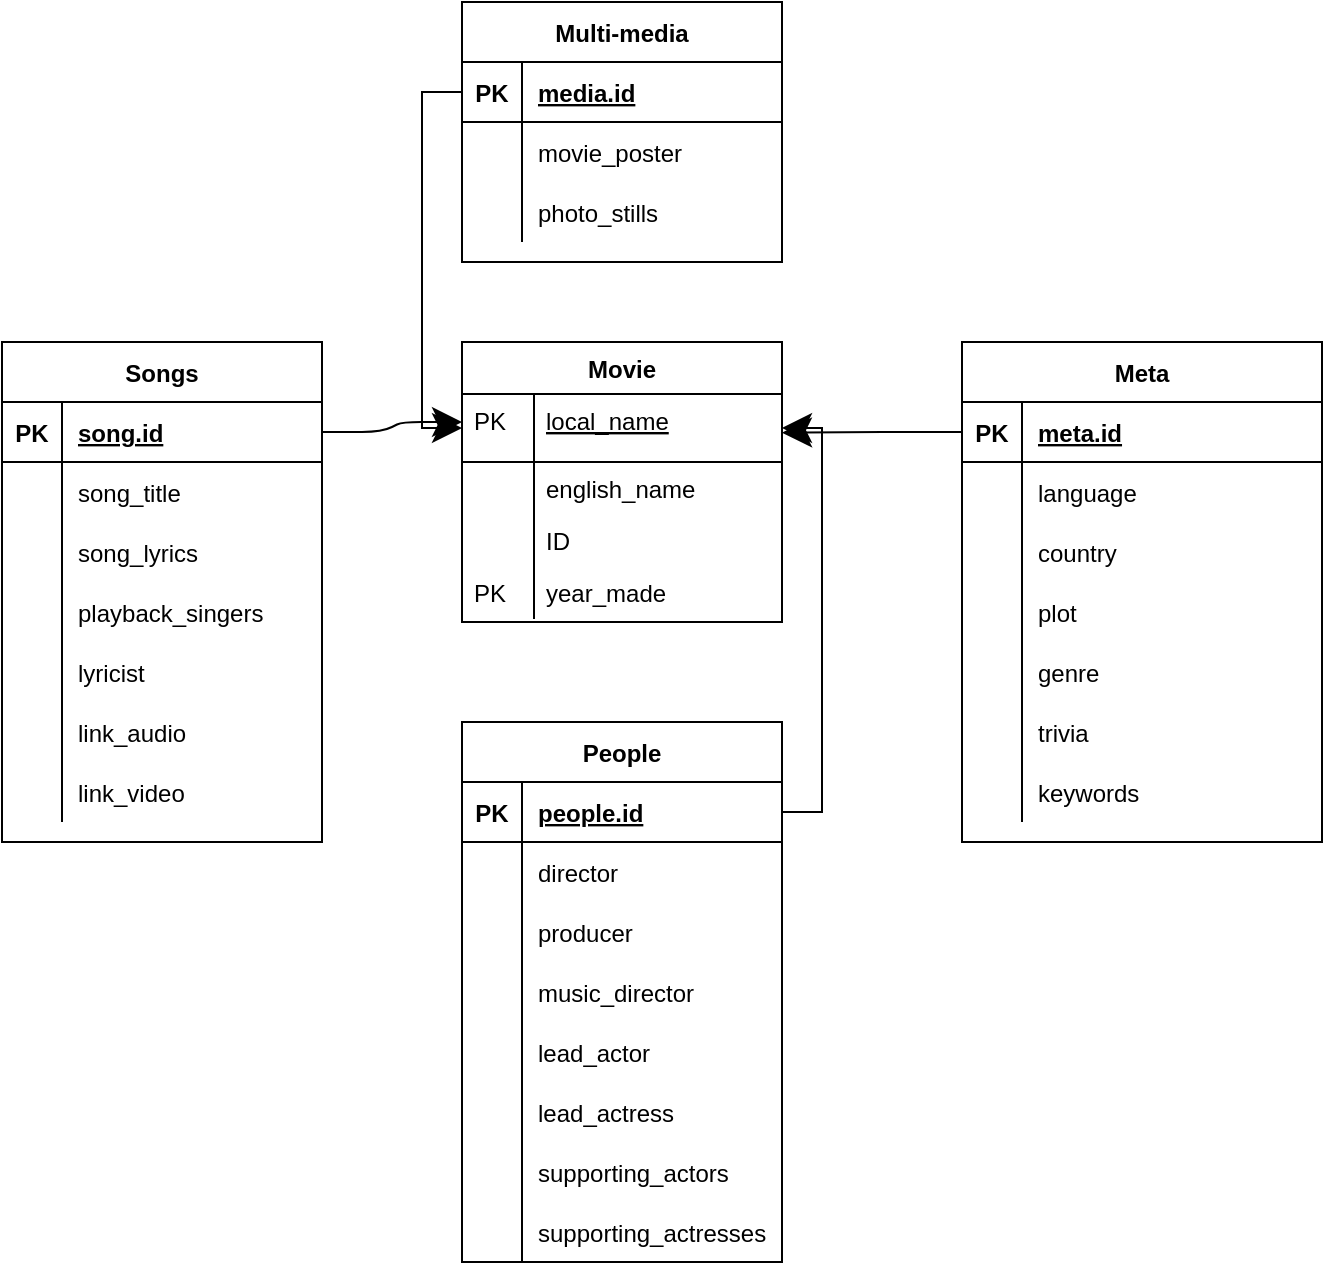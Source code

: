<mxfile version="13.2.4" type="github"><diagram id="C5RBs43oDa-KdzZeNtuy" name="Page-1"><mxGraphModel dx="1185" dy="613" grid="1" gridSize="10" guides="1" tooltips="1" connect="1" arrows="1" fold="1" page="1" pageScale="1" pageWidth="827" pageHeight="1169" math="0" shadow="0"><root><mxCell id="WIyWlLk6GJQsqaUBKTNV-0"/><mxCell id="WIyWlLk6GJQsqaUBKTNV-1" parent="WIyWlLk6GJQsqaUBKTNV-0"/><mxCell id="zkfFHV4jXpPFQw0GAbJ--51" value="Movie" style="swimlane;fontStyle=1;childLayout=stackLayout;horizontal=1;startSize=26;horizontalStack=0;resizeParent=1;resizeLast=0;collapsible=1;marginBottom=0;rounded=0;shadow=0;strokeWidth=1;" parent="WIyWlLk6GJQsqaUBKTNV-1" vertex="1"><mxGeometry x="260" y="220" width="160" height="140" as="geometry"><mxRectangle x="20" y="80" width="160" height="26" as="alternateBounds"/></mxGeometry></mxCell><mxCell id="zkfFHV4jXpPFQw0GAbJ--52" value="local_name" style="shape=partialRectangle;top=0;left=0;right=0;bottom=1;align=left;verticalAlign=top;fillColor=none;spacingLeft=40;spacingRight=4;overflow=hidden;rotatable=0;points=[[0,0.5],[1,0.5]];portConstraint=eastwest;dropTarget=0;rounded=0;shadow=0;strokeWidth=1;fontStyle=4" parent="zkfFHV4jXpPFQw0GAbJ--51" vertex="1"><mxGeometry y="26" width="160" height="34" as="geometry"/></mxCell><mxCell id="zkfFHV4jXpPFQw0GAbJ--53" value="PK" style="shape=partialRectangle;top=0;left=0;bottom=0;fillColor=none;align=left;verticalAlign=top;spacingLeft=4;spacingRight=4;overflow=hidden;rotatable=0;points=[];portConstraint=eastwest;part=1;" parent="zkfFHV4jXpPFQw0GAbJ--52" vertex="1" connectable="0"><mxGeometry width="36" height="34" as="geometry"/></mxCell><mxCell id="zkfFHV4jXpPFQw0GAbJ--54" value="english_name" style="shape=partialRectangle;top=0;left=0;right=0;bottom=0;align=left;verticalAlign=top;fillColor=none;spacingLeft=40;spacingRight=4;overflow=hidden;rotatable=0;points=[[0,0.5],[1,0.5]];portConstraint=eastwest;dropTarget=0;rounded=0;shadow=0;strokeWidth=1;" parent="zkfFHV4jXpPFQw0GAbJ--51" vertex="1"><mxGeometry y="60" width="160" height="26" as="geometry"/></mxCell><mxCell id="zkfFHV4jXpPFQw0GAbJ--55" value="" style="shape=partialRectangle;top=0;left=0;bottom=0;fillColor=none;align=left;verticalAlign=top;spacingLeft=4;spacingRight=4;overflow=hidden;rotatable=0;points=[];portConstraint=eastwest;part=1;" parent="zkfFHV4jXpPFQw0GAbJ--54" vertex="1" connectable="0"><mxGeometry width="36" height="26" as="geometry"/></mxCell><mxCell id="ieMcHLjjmI5sMS0S8vxw-2" value="ID" style="shape=partialRectangle;top=0;left=0;right=0;bottom=0;align=left;verticalAlign=top;fillColor=none;spacingLeft=40;spacingRight=4;overflow=hidden;rotatable=0;points=[[0,0.5],[1,0.5]];portConstraint=eastwest;dropTarget=0;rounded=0;shadow=0;strokeWidth=1;" vertex="1" parent="zkfFHV4jXpPFQw0GAbJ--51"><mxGeometry y="86" width="160" height="26" as="geometry"/></mxCell><mxCell id="ieMcHLjjmI5sMS0S8vxw-3" value="" style="shape=partialRectangle;top=0;left=0;bottom=0;fillColor=none;align=left;verticalAlign=top;spacingLeft=4;spacingRight=4;overflow=hidden;rotatable=0;points=[];portConstraint=eastwest;part=1;" vertex="1" connectable="0" parent="ieMcHLjjmI5sMS0S8vxw-2"><mxGeometry width="36" height="26" as="geometry"/></mxCell><mxCell id="ieMcHLjjmI5sMS0S8vxw-109" value="year_made" style="shape=partialRectangle;top=0;left=0;right=0;bottom=0;align=left;verticalAlign=top;fillColor=none;spacingLeft=40;spacingRight=4;overflow=hidden;rotatable=0;points=[[0,0.5],[1,0.5]];portConstraint=eastwest;dropTarget=0;rounded=0;shadow=0;strokeWidth=1;" vertex="1" parent="zkfFHV4jXpPFQw0GAbJ--51"><mxGeometry y="112" width="160" height="26" as="geometry"/></mxCell><mxCell id="ieMcHLjjmI5sMS0S8vxw-110" value="PK" style="shape=partialRectangle;top=0;left=0;bottom=0;fillColor=none;align=left;verticalAlign=top;spacingLeft=4;spacingRight=4;overflow=hidden;rotatable=0;points=[];portConstraint=eastwest;part=1;" vertex="1" connectable="0" parent="ieMcHLjjmI5sMS0S8vxw-109"><mxGeometry width="36" height="26" as="geometry"/></mxCell><mxCell id="ieMcHLjjmI5sMS0S8vxw-71" value="Songs" style="shape=table;startSize=30;container=1;collapsible=1;childLayout=tableLayout;fixedRows=1;rowLines=0;fontStyle=1;align=center;resizeLast=1;" vertex="1" parent="WIyWlLk6GJQsqaUBKTNV-1"><mxGeometry x="30" y="220" width="160" height="250" as="geometry"/></mxCell><mxCell id="ieMcHLjjmI5sMS0S8vxw-72" value="" style="shape=partialRectangle;collapsible=0;dropTarget=0;pointerEvents=0;fillColor=none;top=0;left=0;bottom=1;right=0;points=[[0,0.5],[1,0.5]];portConstraint=eastwest;" vertex="1" parent="ieMcHLjjmI5sMS0S8vxw-71"><mxGeometry y="30" width="160" height="30" as="geometry"/></mxCell><mxCell id="ieMcHLjjmI5sMS0S8vxw-73" value="PK" style="shape=partialRectangle;connectable=0;fillColor=none;top=0;left=0;bottom=0;right=0;fontStyle=1;overflow=hidden;" vertex="1" parent="ieMcHLjjmI5sMS0S8vxw-72"><mxGeometry width="30" height="30" as="geometry"/></mxCell><mxCell id="ieMcHLjjmI5sMS0S8vxw-74" value="song.id" style="shape=partialRectangle;connectable=0;fillColor=none;top=0;left=0;bottom=0;right=0;align=left;spacingLeft=6;fontStyle=5;overflow=hidden;" vertex="1" parent="ieMcHLjjmI5sMS0S8vxw-72"><mxGeometry x="30" width="130" height="30" as="geometry"/></mxCell><mxCell id="ieMcHLjjmI5sMS0S8vxw-75" value="" style="shape=partialRectangle;collapsible=0;dropTarget=0;pointerEvents=0;fillColor=none;top=0;left=0;bottom=0;right=0;points=[[0,0.5],[1,0.5]];portConstraint=eastwest;" vertex="1" parent="ieMcHLjjmI5sMS0S8vxw-71"><mxGeometry y="60" width="160" height="30" as="geometry"/></mxCell><mxCell id="ieMcHLjjmI5sMS0S8vxw-76" value="" style="shape=partialRectangle;connectable=0;fillColor=none;top=0;left=0;bottom=0;right=0;editable=1;overflow=hidden;" vertex="1" parent="ieMcHLjjmI5sMS0S8vxw-75"><mxGeometry width="30" height="30" as="geometry"/></mxCell><mxCell id="ieMcHLjjmI5sMS0S8vxw-77" value="song_title" style="shape=partialRectangle;connectable=0;fillColor=none;top=0;left=0;bottom=0;right=0;align=left;spacingLeft=6;overflow=hidden;" vertex="1" parent="ieMcHLjjmI5sMS0S8vxw-75"><mxGeometry x="30" width="130" height="30" as="geometry"/></mxCell><mxCell id="ieMcHLjjmI5sMS0S8vxw-78" value="" style="shape=partialRectangle;collapsible=0;dropTarget=0;pointerEvents=0;fillColor=none;top=0;left=0;bottom=0;right=0;points=[[0,0.5],[1,0.5]];portConstraint=eastwest;" vertex="1" parent="ieMcHLjjmI5sMS0S8vxw-71"><mxGeometry y="90" width="160" height="30" as="geometry"/></mxCell><mxCell id="ieMcHLjjmI5sMS0S8vxw-79" value="" style="shape=partialRectangle;connectable=0;fillColor=none;top=0;left=0;bottom=0;right=0;editable=1;overflow=hidden;" vertex="1" parent="ieMcHLjjmI5sMS0S8vxw-78"><mxGeometry width="30" height="30" as="geometry"/></mxCell><mxCell id="ieMcHLjjmI5sMS0S8vxw-80" value="song_lyrics" style="shape=partialRectangle;connectable=0;fillColor=none;top=0;left=0;bottom=0;right=0;align=left;spacingLeft=6;overflow=hidden;" vertex="1" parent="ieMcHLjjmI5sMS0S8vxw-78"><mxGeometry x="30" width="130" height="30" as="geometry"/></mxCell><mxCell id="ieMcHLjjmI5sMS0S8vxw-81" value="" style="shape=partialRectangle;collapsible=0;dropTarget=0;pointerEvents=0;fillColor=none;top=0;left=0;bottom=0;right=0;points=[[0,0.5],[1,0.5]];portConstraint=eastwest;" vertex="1" parent="ieMcHLjjmI5sMS0S8vxw-71"><mxGeometry y="120" width="160" height="30" as="geometry"/></mxCell><mxCell id="ieMcHLjjmI5sMS0S8vxw-82" value="" style="shape=partialRectangle;connectable=0;fillColor=none;top=0;left=0;bottom=0;right=0;editable=1;overflow=hidden;" vertex="1" parent="ieMcHLjjmI5sMS0S8vxw-81"><mxGeometry width="30" height="30" as="geometry"/></mxCell><mxCell id="ieMcHLjjmI5sMS0S8vxw-83" value="playback_singers" style="shape=partialRectangle;connectable=0;fillColor=none;top=0;left=0;bottom=0;right=0;align=left;spacingLeft=6;overflow=hidden;" vertex="1" parent="ieMcHLjjmI5sMS0S8vxw-81"><mxGeometry x="30" width="130" height="30" as="geometry"/></mxCell><mxCell id="ieMcHLjjmI5sMS0S8vxw-84" value="" style="shape=partialRectangle;collapsible=0;dropTarget=0;pointerEvents=0;fillColor=none;top=0;left=0;bottom=0;right=0;points=[[0,0.5],[1,0.5]];portConstraint=eastwest;" vertex="1" parent="ieMcHLjjmI5sMS0S8vxw-71"><mxGeometry y="150" width="160" height="30" as="geometry"/></mxCell><mxCell id="ieMcHLjjmI5sMS0S8vxw-85" value="" style="shape=partialRectangle;connectable=0;fillColor=none;top=0;left=0;bottom=0;right=0;editable=1;overflow=hidden;" vertex="1" parent="ieMcHLjjmI5sMS0S8vxw-84"><mxGeometry width="30" height="30" as="geometry"/></mxCell><mxCell id="ieMcHLjjmI5sMS0S8vxw-86" value="lyricist" style="shape=partialRectangle;connectable=0;fillColor=none;top=0;left=0;bottom=0;right=0;align=left;spacingLeft=6;overflow=hidden;" vertex="1" parent="ieMcHLjjmI5sMS0S8vxw-84"><mxGeometry x="30" width="130" height="30" as="geometry"/></mxCell><mxCell id="ieMcHLjjmI5sMS0S8vxw-87" value="" style="shape=partialRectangle;collapsible=0;dropTarget=0;pointerEvents=0;fillColor=none;top=0;left=0;bottom=0;right=0;points=[[0,0.5],[1,0.5]];portConstraint=eastwest;" vertex="1" parent="ieMcHLjjmI5sMS0S8vxw-71"><mxGeometry y="180" width="160" height="30" as="geometry"/></mxCell><mxCell id="ieMcHLjjmI5sMS0S8vxw-88" value="" style="shape=partialRectangle;connectable=0;fillColor=none;top=0;left=0;bottom=0;right=0;editable=1;overflow=hidden;" vertex="1" parent="ieMcHLjjmI5sMS0S8vxw-87"><mxGeometry width="30" height="30" as="geometry"/></mxCell><mxCell id="ieMcHLjjmI5sMS0S8vxw-89" value="link_audio" style="shape=partialRectangle;connectable=0;fillColor=none;top=0;left=0;bottom=0;right=0;align=left;spacingLeft=6;overflow=hidden;" vertex="1" parent="ieMcHLjjmI5sMS0S8vxw-87"><mxGeometry x="30" width="130" height="30" as="geometry"/></mxCell><mxCell id="ieMcHLjjmI5sMS0S8vxw-90" value="" style="shape=partialRectangle;collapsible=0;dropTarget=0;pointerEvents=0;fillColor=none;top=0;left=0;bottom=0;right=0;points=[[0,0.5],[1,0.5]];portConstraint=eastwest;" vertex="1" parent="ieMcHLjjmI5sMS0S8vxw-71"><mxGeometry y="210" width="160" height="30" as="geometry"/></mxCell><mxCell id="ieMcHLjjmI5sMS0S8vxw-91" value="" style="shape=partialRectangle;connectable=0;fillColor=none;top=0;left=0;bottom=0;right=0;editable=1;overflow=hidden;" vertex="1" parent="ieMcHLjjmI5sMS0S8vxw-90"><mxGeometry width="30" height="30" as="geometry"/></mxCell><mxCell id="ieMcHLjjmI5sMS0S8vxw-92" value="link_video" style="shape=partialRectangle;connectable=0;fillColor=none;top=0;left=0;bottom=0;right=0;align=left;spacingLeft=6;overflow=hidden;" vertex="1" parent="ieMcHLjjmI5sMS0S8vxw-90"><mxGeometry x="30" width="130" height="30" as="geometry"/></mxCell><mxCell id="ieMcHLjjmI5sMS0S8vxw-4" value="Meta" style="shape=table;startSize=30;container=1;collapsible=1;childLayout=tableLayout;fixedRows=1;rowLines=0;fontStyle=1;align=center;resizeLast=1;" vertex="1" parent="WIyWlLk6GJQsqaUBKTNV-1"><mxGeometry x="510" y="220" width="180" height="250" as="geometry"/></mxCell><mxCell id="ieMcHLjjmI5sMS0S8vxw-5" value="" style="shape=partialRectangle;collapsible=0;dropTarget=0;pointerEvents=0;fillColor=none;top=0;left=0;bottom=1;right=0;points=[[0,0.5],[1,0.5]];portConstraint=eastwest;" vertex="1" parent="ieMcHLjjmI5sMS0S8vxw-4"><mxGeometry y="30" width="180" height="30" as="geometry"/></mxCell><mxCell id="ieMcHLjjmI5sMS0S8vxw-6" value="PK" style="shape=partialRectangle;connectable=0;fillColor=none;top=0;left=0;bottom=0;right=0;fontStyle=1;overflow=hidden;" vertex="1" parent="ieMcHLjjmI5sMS0S8vxw-5"><mxGeometry width="30" height="30" as="geometry"/></mxCell><mxCell id="ieMcHLjjmI5sMS0S8vxw-7" value="meta.id" style="shape=partialRectangle;connectable=0;fillColor=none;top=0;left=0;bottom=0;right=0;align=left;spacingLeft=6;fontStyle=5;overflow=hidden;" vertex="1" parent="ieMcHLjjmI5sMS0S8vxw-5"><mxGeometry x="30" width="150" height="30" as="geometry"/></mxCell><mxCell id="ieMcHLjjmI5sMS0S8vxw-8" value="" style="shape=partialRectangle;collapsible=0;dropTarget=0;pointerEvents=0;fillColor=none;top=0;left=0;bottom=0;right=0;points=[[0,0.5],[1,0.5]];portConstraint=eastwest;" vertex="1" parent="ieMcHLjjmI5sMS0S8vxw-4"><mxGeometry y="60" width="180" height="30" as="geometry"/></mxCell><mxCell id="ieMcHLjjmI5sMS0S8vxw-9" value="" style="shape=partialRectangle;connectable=0;fillColor=none;top=0;left=0;bottom=0;right=0;editable=1;overflow=hidden;" vertex="1" parent="ieMcHLjjmI5sMS0S8vxw-8"><mxGeometry width="30" height="30" as="geometry"/></mxCell><mxCell id="ieMcHLjjmI5sMS0S8vxw-10" value="language" style="shape=partialRectangle;connectable=0;fillColor=none;top=0;left=0;bottom=0;right=0;align=left;spacingLeft=6;overflow=hidden;" vertex="1" parent="ieMcHLjjmI5sMS0S8vxw-8"><mxGeometry x="30" width="150" height="30" as="geometry"/></mxCell><mxCell id="ieMcHLjjmI5sMS0S8vxw-11" value="" style="shape=partialRectangle;collapsible=0;dropTarget=0;pointerEvents=0;fillColor=none;top=0;left=0;bottom=0;right=0;points=[[0,0.5],[1,0.5]];portConstraint=eastwest;" vertex="1" parent="ieMcHLjjmI5sMS0S8vxw-4"><mxGeometry y="90" width="180" height="30" as="geometry"/></mxCell><mxCell id="ieMcHLjjmI5sMS0S8vxw-12" value="" style="shape=partialRectangle;connectable=0;fillColor=none;top=0;left=0;bottom=0;right=0;editable=1;overflow=hidden;" vertex="1" parent="ieMcHLjjmI5sMS0S8vxw-11"><mxGeometry width="30" height="30" as="geometry"/></mxCell><mxCell id="ieMcHLjjmI5sMS0S8vxw-13" value="country" style="shape=partialRectangle;connectable=0;fillColor=none;top=0;left=0;bottom=0;right=0;align=left;spacingLeft=6;overflow=hidden;" vertex="1" parent="ieMcHLjjmI5sMS0S8vxw-11"><mxGeometry x="30" width="150" height="30" as="geometry"/></mxCell><mxCell id="ieMcHLjjmI5sMS0S8vxw-14" value="" style="shape=partialRectangle;collapsible=0;dropTarget=0;pointerEvents=0;fillColor=none;top=0;left=0;bottom=0;right=0;points=[[0,0.5],[1,0.5]];portConstraint=eastwest;" vertex="1" parent="ieMcHLjjmI5sMS0S8vxw-4"><mxGeometry y="120" width="180" height="30" as="geometry"/></mxCell><mxCell id="ieMcHLjjmI5sMS0S8vxw-15" value="" style="shape=partialRectangle;connectable=0;fillColor=none;top=0;left=0;bottom=0;right=0;editable=1;overflow=hidden;" vertex="1" parent="ieMcHLjjmI5sMS0S8vxw-14"><mxGeometry width="30" height="30" as="geometry"/></mxCell><mxCell id="ieMcHLjjmI5sMS0S8vxw-16" value="plot" style="shape=partialRectangle;connectable=0;fillColor=none;top=0;left=0;bottom=0;right=0;align=left;spacingLeft=6;overflow=hidden;" vertex="1" parent="ieMcHLjjmI5sMS0S8vxw-14"><mxGeometry x="30" width="150" height="30" as="geometry"/></mxCell><mxCell id="ieMcHLjjmI5sMS0S8vxw-31" value="" style="shape=partialRectangle;collapsible=0;dropTarget=0;pointerEvents=0;fillColor=none;top=0;left=0;bottom=0;right=0;points=[[0,0.5],[1,0.5]];portConstraint=eastwest;" vertex="1" parent="ieMcHLjjmI5sMS0S8vxw-4"><mxGeometry y="150" width="180" height="30" as="geometry"/></mxCell><mxCell id="ieMcHLjjmI5sMS0S8vxw-32" value="" style="shape=partialRectangle;connectable=0;fillColor=none;top=0;left=0;bottom=0;right=0;editable=1;overflow=hidden;" vertex="1" parent="ieMcHLjjmI5sMS0S8vxw-31"><mxGeometry width="30" height="30" as="geometry"/></mxCell><mxCell id="ieMcHLjjmI5sMS0S8vxw-33" value="genre" style="shape=partialRectangle;connectable=0;fillColor=none;top=0;left=0;bottom=0;right=0;align=left;spacingLeft=6;overflow=hidden;" vertex="1" parent="ieMcHLjjmI5sMS0S8vxw-31"><mxGeometry x="30" width="150" height="30" as="geometry"/></mxCell><mxCell id="ieMcHLjjmI5sMS0S8vxw-34" value="" style="shape=partialRectangle;collapsible=0;dropTarget=0;pointerEvents=0;fillColor=none;top=0;left=0;bottom=0;right=0;points=[[0,0.5],[1,0.5]];portConstraint=eastwest;" vertex="1" parent="ieMcHLjjmI5sMS0S8vxw-4"><mxGeometry y="180" width="180" height="30" as="geometry"/></mxCell><mxCell id="ieMcHLjjmI5sMS0S8vxw-35" value="" style="shape=partialRectangle;connectable=0;fillColor=none;top=0;left=0;bottom=0;right=0;editable=1;overflow=hidden;" vertex="1" parent="ieMcHLjjmI5sMS0S8vxw-34"><mxGeometry width="30" height="30" as="geometry"/></mxCell><mxCell id="ieMcHLjjmI5sMS0S8vxw-36" value="trivia" style="shape=partialRectangle;connectable=0;fillColor=none;top=0;left=0;bottom=0;right=0;align=left;spacingLeft=6;overflow=hidden;" vertex="1" parent="ieMcHLjjmI5sMS0S8vxw-34"><mxGeometry x="30" width="150" height="30" as="geometry"/></mxCell><mxCell id="ieMcHLjjmI5sMS0S8vxw-37" value="" style="shape=partialRectangle;collapsible=0;dropTarget=0;pointerEvents=0;fillColor=none;top=0;left=0;bottom=0;right=0;points=[[0,0.5],[1,0.5]];portConstraint=eastwest;" vertex="1" parent="ieMcHLjjmI5sMS0S8vxw-4"><mxGeometry y="210" width="180" height="30" as="geometry"/></mxCell><mxCell id="ieMcHLjjmI5sMS0S8vxw-38" value="" style="shape=partialRectangle;connectable=0;fillColor=none;top=0;left=0;bottom=0;right=0;editable=1;overflow=hidden;" vertex="1" parent="ieMcHLjjmI5sMS0S8vxw-37"><mxGeometry width="30" height="30" as="geometry"/></mxCell><mxCell id="ieMcHLjjmI5sMS0S8vxw-39" value="keywords" style="shape=partialRectangle;connectable=0;fillColor=none;top=0;left=0;bottom=0;right=0;align=left;spacingLeft=6;overflow=hidden;" vertex="1" parent="ieMcHLjjmI5sMS0S8vxw-37"><mxGeometry x="30" width="150" height="30" as="geometry"/></mxCell><mxCell id="ieMcHLjjmI5sMS0S8vxw-93" value="Multi-media" style="shape=table;startSize=30;container=1;collapsible=1;childLayout=tableLayout;fixedRows=1;rowLines=0;fontStyle=1;align=center;resizeLast=1;" vertex="1" parent="WIyWlLk6GJQsqaUBKTNV-1"><mxGeometry x="260" y="50" width="160" height="130" as="geometry"/></mxCell><mxCell id="ieMcHLjjmI5sMS0S8vxw-94" value="" style="shape=partialRectangle;collapsible=0;dropTarget=0;pointerEvents=0;fillColor=none;top=0;left=0;bottom=1;right=0;points=[[0,0.5],[1,0.5]];portConstraint=eastwest;" vertex="1" parent="ieMcHLjjmI5sMS0S8vxw-93"><mxGeometry y="30" width="160" height="30" as="geometry"/></mxCell><mxCell id="ieMcHLjjmI5sMS0S8vxw-95" value="PK" style="shape=partialRectangle;connectable=0;fillColor=none;top=0;left=0;bottom=0;right=0;fontStyle=1;overflow=hidden;" vertex="1" parent="ieMcHLjjmI5sMS0S8vxw-94"><mxGeometry width="30" height="30" as="geometry"/></mxCell><mxCell id="ieMcHLjjmI5sMS0S8vxw-96" value="media.id" style="shape=partialRectangle;connectable=0;fillColor=none;top=0;left=0;bottom=0;right=0;align=left;spacingLeft=6;fontStyle=5;overflow=hidden;" vertex="1" parent="ieMcHLjjmI5sMS0S8vxw-94"><mxGeometry x="30" width="130" height="30" as="geometry"/></mxCell><mxCell id="ieMcHLjjmI5sMS0S8vxw-97" value="" style="shape=partialRectangle;collapsible=0;dropTarget=0;pointerEvents=0;fillColor=none;top=0;left=0;bottom=0;right=0;points=[[0,0.5],[1,0.5]];portConstraint=eastwest;" vertex="1" parent="ieMcHLjjmI5sMS0S8vxw-93"><mxGeometry y="60" width="160" height="30" as="geometry"/></mxCell><mxCell id="ieMcHLjjmI5sMS0S8vxw-98" value="" style="shape=partialRectangle;connectable=0;fillColor=none;top=0;left=0;bottom=0;right=0;editable=1;overflow=hidden;" vertex="1" parent="ieMcHLjjmI5sMS0S8vxw-97"><mxGeometry width="30" height="30" as="geometry"/></mxCell><mxCell id="ieMcHLjjmI5sMS0S8vxw-99" value="movie_poster" style="shape=partialRectangle;connectable=0;fillColor=none;top=0;left=0;bottom=0;right=0;align=left;spacingLeft=6;overflow=hidden;" vertex="1" parent="ieMcHLjjmI5sMS0S8vxw-97"><mxGeometry x="30" width="130" height="30" as="geometry"/></mxCell><mxCell id="ieMcHLjjmI5sMS0S8vxw-100" value="" style="shape=partialRectangle;collapsible=0;dropTarget=0;pointerEvents=0;fillColor=none;top=0;left=0;bottom=0;right=0;points=[[0,0.5],[1,0.5]];portConstraint=eastwest;" vertex="1" parent="ieMcHLjjmI5sMS0S8vxw-93"><mxGeometry y="90" width="160" height="30" as="geometry"/></mxCell><mxCell id="ieMcHLjjmI5sMS0S8vxw-101" value="" style="shape=partialRectangle;connectable=0;fillColor=none;top=0;left=0;bottom=0;right=0;editable=1;overflow=hidden;" vertex="1" parent="ieMcHLjjmI5sMS0S8vxw-100"><mxGeometry width="30" height="30" as="geometry"/></mxCell><mxCell id="ieMcHLjjmI5sMS0S8vxw-102" value="photo_stills" style="shape=partialRectangle;connectable=0;fillColor=none;top=0;left=0;bottom=0;right=0;align=left;spacingLeft=6;overflow=hidden;" vertex="1" parent="ieMcHLjjmI5sMS0S8vxw-100"><mxGeometry x="30" width="130" height="30" as="geometry"/></mxCell><mxCell id="ieMcHLjjmI5sMS0S8vxw-40" value="People" style="shape=table;startSize=30;container=1;collapsible=1;childLayout=tableLayout;fixedRows=1;rowLines=0;fontStyle=1;align=center;resizeLast=1;" vertex="1" parent="WIyWlLk6GJQsqaUBKTNV-1"><mxGeometry x="260" y="410" width="160" height="270" as="geometry"/></mxCell><mxCell id="ieMcHLjjmI5sMS0S8vxw-41" value="" style="shape=partialRectangle;collapsible=0;dropTarget=0;pointerEvents=0;fillColor=none;top=0;left=0;bottom=1;right=0;points=[[0,0.5],[1,0.5]];portConstraint=eastwest;" vertex="1" parent="ieMcHLjjmI5sMS0S8vxw-40"><mxGeometry y="30" width="160" height="30" as="geometry"/></mxCell><mxCell id="ieMcHLjjmI5sMS0S8vxw-42" value="PK" style="shape=partialRectangle;connectable=0;fillColor=none;top=0;left=0;bottom=0;right=0;fontStyle=1;overflow=hidden;" vertex="1" parent="ieMcHLjjmI5sMS0S8vxw-41"><mxGeometry width="30" height="30" as="geometry"/></mxCell><mxCell id="ieMcHLjjmI5sMS0S8vxw-43" value="people.id" style="shape=partialRectangle;connectable=0;fillColor=none;top=0;left=0;bottom=0;right=0;align=left;spacingLeft=6;fontStyle=5;overflow=hidden;" vertex="1" parent="ieMcHLjjmI5sMS0S8vxw-41"><mxGeometry x="30" width="130" height="30" as="geometry"/></mxCell><mxCell id="ieMcHLjjmI5sMS0S8vxw-44" value="" style="shape=partialRectangle;collapsible=0;dropTarget=0;pointerEvents=0;fillColor=none;top=0;left=0;bottom=0;right=0;points=[[0,0.5],[1,0.5]];portConstraint=eastwest;" vertex="1" parent="ieMcHLjjmI5sMS0S8vxw-40"><mxGeometry y="60" width="160" height="30" as="geometry"/></mxCell><mxCell id="ieMcHLjjmI5sMS0S8vxw-45" value="" style="shape=partialRectangle;connectable=0;fillColor=none;top=0;left=0;bottom=0;right=0;editable=1;overflow=hidden;" vertex="1" parent="ieMcHLjjmI5sMS0S8vxw-44"><mxGeometry width="30" height="30" as="geometry"/></mxCell><mxCell id="ieMcHLjjmI5sMS0S8vxw-46" value="director" style="shape=partialRectangle;connectable=0;fillColor=none;top=0;left=0;bottom=0;right=0;align=left;spacingLeft=6;overflow=hidden;" vertex="1" parent="ieMcHLjjmI5sMS0S8vxw-44"><mxGeometry x="30" width="130" height="30" as="geometry"/></mxCell><mxCell id="ieMcHLjjmI5sMS0S8vxw-47" value="" style="shape=partialRectangle;collapsible=0;dropTarget=0;pointerEvents=0;fillColor=none;top=0;left=0;bottom=0;right=0;points=[[0,0.5],[1,0.5]];portConstraint=eastwest;" vertex="1" parent="ieMcHLjjmI5sMS0S8vxw-40"><mxGeometry y="90" width="160" height="30" as="geometry"/></mxCell><mxCell id="ieMcHLjjmI5sMS0S8vxw-48" value="" style="shape=partialRectangle;connectable=0;fillColor=none;top=0;left=0;bottom=0;right=0;editable=1;overflow=hidden;" vertex="1" parent="ieMcHLjjmI5sMS0S8vxw-47"><mxGeometry width="30" height="30" as="geometry"/></mxCell><mxCell id="ieMcHLjjmI5sMS0S8vxw-49" value="producer" style="shape=partialRectangle;connectable=0;fillColor=none;top=0;left=0;bottom=0;right=0;align=left;spacingLeft=6;overflow=hidden;" vertex="1" parent="ieMcHLjjmI5sMS0S8vxw-47"><mxGeometry x="30" width="130" height="30" as="geometry"/></mxCell><mxCell id="ieMcHLjjmI5sMS0S8vxw-50" value="" style="shape=partialRectangle;collapsible=0;dropTarget=0;pointerEvents=0;fillColor=none;top=0;left=0;bottom=0;right=0;points=[[0,0.5],[1,0.5]];portConstraint=eastwest;" vertex="1" parent="ieMcHLjjmI5sMS0S8vxw-40"><mxGeometry y="120" width="160" height="30" as="geometry"/></mxCell><mxCell id="ieMcHLjjmI5sMS0S8vxw-51" value="" style="shape=partialRectangle;connectable=0;fillColor=none;top=0;left=0;bottom=0;right=0;editable=1;overflow=hidden;" vertex="1" parent="ieMcHLjjmI5sMS0S8vxw-50"><mxGeometry width="30" height="30" as="geometry"/></mxCell><mxCell id="ieMcHLjjmI5sMS0S8vxw-52" value="music_director" style="shape=partialRectangle;connectable=0;fillColor=none;top=0;left=0;bottom=0;right=0;align=left;spacingLeft=6;overflow=hidden;" vertex="1" parent="ieMcHLjjmI5sMS0S8vxw-50"><mxGeometry x="30" width="130" height="30" as="geometry"/></mxCell><mxCell id="ieMcHLjjmI5sMS0S8vxw-53" value="" style="shape=partialRectangle;collapsible=0;dropTarget=0;pointerEvents=0;fillColor=none;top=0;left=0;bottom=0;right=0;points=[[0,0.5],[1,0.5]];portConstraint=eastwest;" vertex="1" parent="ieMcHLjjmI5sMS0S8vxw-40"><mxGeometry y="150" width="160" height="30" as="geometry"/></mxCell><mxCell id="ieMcHLjjmI5sMS0S8vxw-54" value="" style="shape=partialRectangle;connectable=0;fillColor=none;top=0;left=0;bottom=0;right=0;editable=1;overflow=hidden;" vertex="1" parent="ieMcHLjjmI5sMS0S8vxw-53"><mxGeometry width="30" height="30" as="geometry"/></mxCell><mxCell id="ieMcHLjjmI5sMS0S8vxw-55" value="lead_actor" style="shape=partialRectangle;connectable=0;fillColor=none;top=0;left=0;bottom=0;right=0;align=left;spacingLeft=6;overflow=hidden;" vertex="1" parent="ieMcHLjjmI5sMS0S8vxw-53"><mxGeometry x="30" width="130" height="30" as="geometry"/></mxCell><mxCell id="ieMcHLjjmI5sMS0S8vxw-56" value="" style="shape=partialRectangle;collapsible=0;dropTarget=0;pointerEvents=0;fillColor=none;top=0;left=0;bottom=0;right=0;points=[[0,0.5],[1,0.5]];portConstraint=eastwest;" vertex="1" parent="ieMcHLjjmI5sMS0S8vxw-40"><mxGeometry y="180" width="160" height="30" as="geometry"/></mxCell><mxCell id="ieMcHLjjmI5sMS0S8vxw-57" value="" style="shape=partialRectangle;connectable=0;fillColor=none;top=0;left=0;bottom=0;right=0;editable=1;overflow=hidden;" vertex="1" parent="ieMcHLjjmI5sMS0S8vxw-56"><mxGeometry width="30" height="30" as="geometry"/></mxCell><mxCell id="ieMcHLjjmI5sMS0S8vxw-58" value="lead_actress" style="shape=partialRectangle;connectable=0;fillColor=none;top=0;left=0;bottom=0;right=0;align=left;spacingLeft=6;overflow=hidden;" vertex="1" parent="ieMcHLjjmI5sMS0S8vxw-56"><mxGeometry x="30" width="130" height="30" as="geometry"/></mxCell><mxCell id="ieMcHLjjmI5sMS0S8vxw-59" value="" style="shape=partialRectangle;collapsible=0;dropTarget=0;pointerEvents=0;fillColor=none;top=0;left=0;bottom=0;right=0;points=[[0,0.5],[1,0.5]];portConstraint=eastwest;" vertex="1" parent="ieMcHLjjmI5sMS0S8vxw-40"><mxGeometry y="210" width="160" height="30" as="geometry"/></mxCell><mxCell id="ieMcHLjjmI5sMS0S8vxw-60" value="" style="shape=partialRectangle;connectable=0;fillColor=none;top=0;left=0;bottom=0;right=0;editable=1;overflow=hidden;" vertex="1" parent="ieMcHLjjmI5sMS0S8vxw-59"><mxGeometry width="30" height="30" as="geometry"/></mxCell><mxCell id="ieMcHLjjmI5sMS0S8vxw-61" value="supporting_actors" style="shape=partialRectangle;connectable=0;fillColor=none;top=0;left=0;bottom=0;right=0;align=left;spacingLeft=6;overflow=hidden;" vertex="1" parent="ieMcHLjjmI5sMS0S8vxw-59"><mxGeometry x="30" width="130" height="30" as="geometry"/></mxCell><mxCell id="ieMcHLjjmI5sMS0S8vxw-62" value="" style="shape=partialRectangle;collapsible=0;dropTarget=0;pointerEvents=0;fillColor=none;top=0;left=0;bottom=0;right=0;points=[[0,0.5],[1,0.5]];portConstraint=eastwest;" vertex="1" parent="ieMcHLjjmI5sMS0S8vxw-40"><mxGeometry y="240" width="160" height="30" as="geometry"/></mxCell><mxCell id="ieMcHLjjmI5sMS0S8vxw-63" value="" style="shape=partialRectangle;connectable=0;fillColor=none;top=0;left=0;bottom=0;right=0;editable=1;overflow=hidden;" vertex="1" parent="ieMcHLjjmI5sMS0S8vxw-62"><mxGeometry width="30" height="30" as="geometry"/></mxCell><mxCell id="ieMcHLjjmI5sMS0S8vxw-64" value="supporting_actresses" style="shape=partialRectangle;connectable=0;fillColor=none;top=0;left=0;bottom=0;right=0;align=left;spacingLeft=6;overflow=hidden;" vertex="1" parent="ieMcHLjjmI5sMS0S8vxw-62"><mxGeometry x="30" width="130" height="30" as="geometry"/></mxCell><mxCell id="ieMcHLjjmI5sMS0S8vxw-117" value="" style="edgeStyle=entityRelationEdgeStyle;fontSize=12;html=1;endArrow=classic;strokeWidth=1;exitX=1;exitY=0.5;exitDx=0;exitDy=0;endSize=12;startSize=12;endFill=1;startArrow=none;startFill=0;" edge="1" parent="WIyWlLk6GJQsqaUBKTNV-1" source="ieMcHLjjmI5sMS0S8vxw-72"><mxGeometry width="100" height="100" relative="1" as="geometry"><mxPoint x="160" y="360" as="sourcePoint"/><mxPoint x="260" y="260" as="targetPoint"/></mxGeometry></mxCell><mxCell id="ieMcHLjjmI5sMS0S8vxw-118" style="edgeStyle=orthogonalEdgeStyle;rounded=0;orthogonalLoop=1;jettySize=auto;html=1;exitX=1;exitY=0.5;exitDx=0;exitDy=0;entryX=1;entryY=0.5;entryDx=0;entryDy=0;startArrow=none;startFill=0;startSize=12;endArrow=classic;endFill=1;endSize=12;strokeWidth=1;" edge="1" parent="WIyWlLk6GJQsqaUBKTNV-1" source="ieMcHLjjmI5sMS0S8vxw-41" target="zkfFHV4jXpPFQw0GAbJ--52"><mxGeometry relative="1" as="geometry"/></mxCell><mxCell id="ieMcHLjjmI5sMS0S8vxw-119" style="edgeStyle=orthogonalEdgeStyle;rounded=0;orthogonalLoop=1;jettySize=auto;html=1;exitX=0;exitY=0.5;exitDx=0;exitDy=0;startArrow=none;startFill=0;startSize=12;endArrow=classic;endFill=1;endSize=12;strokeWidth=1;" edge="1" parent="WIyWlLk6GJQsqaUBKTNV-1" source="ieMcHLjjmI5sMS0S8vxw-5"><mxGeometry relative="1" as="geometry"><mxPoint x="420" y="265.333" as="targetPoint"/></mxGeometry></mxCell><mxCell id="ieMcHLjjmI5sMS0S8vxw-121" style="edgeStyle=orthogonalEdgeStyle;rounded=0;orthogonalLoop=1;jettySize=auto;html=1;exitX=0;exitY=0.5;exitDx=0;exitDy=0;entryX=0;entryY=0.5;entryDx=0;entryDy=0;startArrow=none;startFill=0;startSize=12;endArrow=classic;endFill=1;endSize=12;strokeWidth=1;" edge="1" parent="WIyWlLk6GJQsqaUBKTNV-1" source="ieMcHLjjmI5sMS0S8vxw-94" target="zkfFHV4jXpPFQw0GAbJ--52"><mxGeometry relative="1" as="geometry"/></mxCell></root></mxGraphModel></diagram></mxfile>